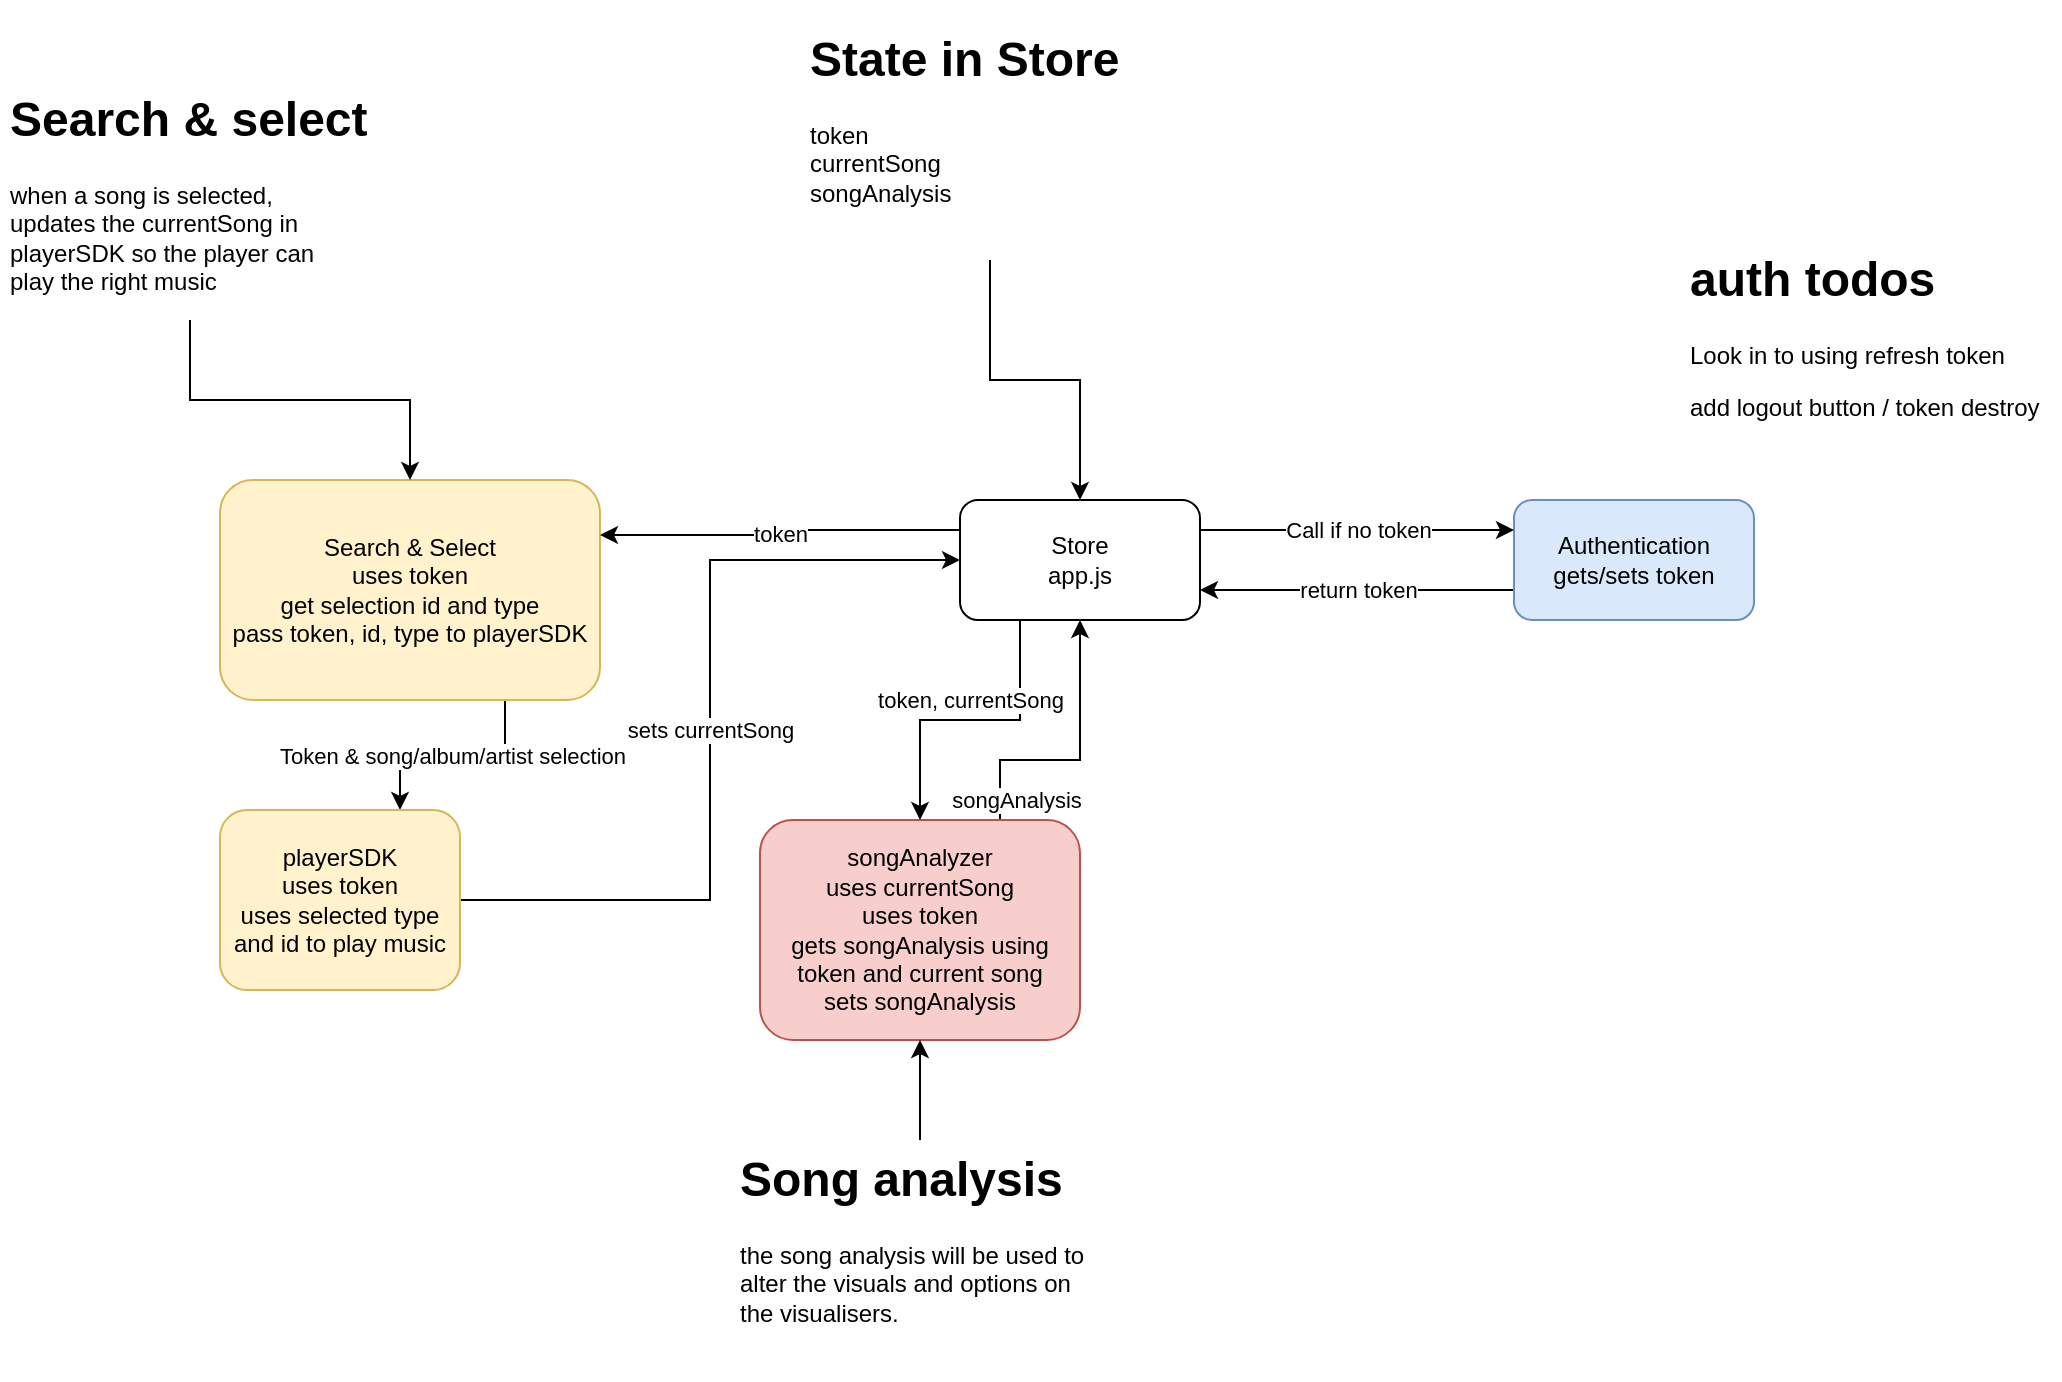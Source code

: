 <mxfile version="13.9.9" type="device"><diagram id="W4ThytaE-aFUAmgI6mxa" name="Page-1"><mxGraphModel dx="1086" dy="2135" grid="1" gridSize="10" guides="1" tooltips="1" connect="1" arrows="1" fold="1" page="1" pageScale="1" pageWidth="827" pageHeight="1169" math="0" shadow="0"><root><mxCell id="0"/><mxCell id="1" parent="0"/><mxCell id="y0AbD3Utwl0WiW5Lxmop-15" style="edgeStyle=orthogonalEdgeStyle;rounded=0;orthogonalLoop=1;jettySize=auto;html=1;" parent="1" source="y0AbD3Utwl0WiW5Lxmop-1" target="y0AbD3Utwl0WiW5Lxmop-12" edge="1"><mxGeometry relative="1" as="geometry"/></mxCell><mxCell id="y0AbD3Utwl0WiW5Lxmop-1" value="&lt;h1&gt;State in Store&lt;/h1&gt;&lt;div&gt;token&lt;/div&gt;&lt;div&gt;currentSong&lt;/div&gt;&lt;div&gt;songAnalysis&lt;/div&gt;" style="text;html=1;strokeColor=none;fillColor=none;spacing=5;spacingTop=-20;whiteSpace=wrap;overflow=hidden;rounded=0;" parent="1" vertex="1"><mxGeometry x="470" y="-40" width="190" height="120" as="geometry"/></mxCell><mxCell id="y0AbD3Utwl0WiW5Lxmop-14" value="return token" style="edgeStyle=orthogonalEdgeStyle;rounded=0;orthogonalLoop=1;jettySize=auto;html=1;exitX=0;exitY=0.75;exitDx=0;exitDy=0;entryX=1;entryY=0.75;entryDx=0;entryDy=0;" parent="1" source="y0AbD3Utwl0WiW5Lxmop-2" target="y0AbD3Utwl0WiW5Lxmop-12" edge="1"><mxGeometry relative="1" as="geometry"/></mxCell><mxCell id="y0AbD3Utwl0WiW5Lxmop-2" value="Authentication&lt;br&gt;gets/sets token" style="rounded=1;whiteSpace=wrap;html=1;fillColor=#dae8fc;strokeColor=#6c8ebf;" parent="1" vertex="1"><mxGeometry x="827" y="200" width="120" height="60" as="geometry"/></mxCell><mxCell id="y0AbD3Utwl0WiW5Lxmop-24" value="Token &amp;amp; song/album/artist selection" style="edgeStyle=orthogonalEdgeStyle;rounded=0;orthogonalLoop=1;jettySize=auto;html=1;exitX=0.75;exitY=1;exitDx=0;exitDy=0;entryX=0.75;entryY=0;entryDx=0;entryDy=0;" parent="1" source="y0AbD3Utwl0WiW5Lxmop-5" target="y0AbD3Utwl0WiW5Lxmop-8" edge="1"><mxGeometry relative="1" as="geometry"/></mxCell><mxCell id="y0AbD3Utwl0WiW5Lxmop-5" value="Search &amp;amp; Select&lt;br&gt;uses token&lt;br&gt;get selection id and type&lt;br&gt;pass token, id, type to playerSDK" style="rounded=1;whiteSpace=wrap;html=1;fillColor=#fff2cc;strokeColor=#d6b656;" parent="1" vertex="1"><mxGeometry x="180" y="190" width="190" height="110" as="geometry"/></mxCell><mxCell id="y0AbD3Utwl0WiW5Lxmop-33" value="sets currentSong" style="edgeStyle=orthogonalEdgeStyle;rounded=0;orthogonalLoop=1;jettySize=auto;html=1;entryX=0;entryY=0.5;entryDx=0;entryDy=0;" parent="1" source="y0AbD3Utwl0WiW5Lxmop-8" target="y0AbD3Utwl0WiW5Lxmop-12" edge="1"><mxGeometry relative="1" as="geometry"/></mxCell><mxCell id="y0AbD3Utwl0WiW5Lxmop-8" value="playerSDK&lt;br&gt;uses token&lt;br&gt;uses selected type and id to play music" style="rounded=1;whiteSpace=wrap;html=1;fillColor=#fff2cc;strokeColor=#d6b656;" parent="1" vertex="1"><mxGeometry x="180" y="355" width="120" height="90" as="geometry"/></mxCell><mxCell id="y0AbD3Utwl0WiW5Lxmop-29" value="songAnalysis" style="edgeStyle=orthogonalEdgeStyle;rounded=0;orthogonalLoop=1;jettySize=auto;html=1;exitX=0.75;exitY=0;exitDx=0;exitDy=0;entryX=0.5;entryY=1;entryDx=0;entryDy=0;" parent="1" source="y0AbD3Utwl0WiW5Lxmop-11" target="y0AbD3Utwl0WiW5Lxmop-12" edge="1"><mxGeometry x="-0.455" y="-20" relative="1" as="geometry"><Array as="points"><mxPoint x="570" y="330"/><mxPoint x="610" y="330"/></Array><mxPoint as="offset"/></mxGeometry></mxCell><mxCell id="y0AbD3Utwl0WiW5Lxmop-11" value="songAnalyzer&lt;br&gt;uses currentSong&lt;br&gt;uses token&lt;br&gt;gets songAnalysis using token and current song&lt;br&gt;sets songAnalysis" style="rounded=1;whiteSpace=wrap;html=1;fillColor=#f8cecc;strokeColor=#b85450;" parent="1" vertex="1"><mxGeometry x="450" y="360" width="160" height="110" as="geometry"/></mxCell><mxCell id="y0AbD3Utwl0WiW5Lxmop-13" value="Call if no token" style="edgeStyle=orthogonalEdgeStyle;rounded=0;orthogonalLoop=1;jettySize=auto;html=1;exitX=1;exitY=0.25;exitDx=0;exitDy=0;entryX=0;entryY=0.25;entryDx=0;entryDy=0;" parent="1" source="y0AbD3Utwl0WiW5Lxmop-12" target="y0AbD3Utwl0WiW5Lxmop-2" edge="1"><mxGeometry relative="1" as="geometry"/></mxCell><mxCell id="y0AbD3Utwl0WiW5Lxmop-26" value="token" style="edgeStyle=orthogonalEdgeStyle;rounded=0;orthogonalLoop=1;jettySize=auto;html=1;exitX=0;exitY=0.25;exitDx=0;exitDy=0;entryX=1;entryY=0.25;entryDx=0;entryDy=0;" parent="1" source="y0AbD3Utwl0WiW5Lxmop-12" target="y0AbD3Utwl0WiW5Lxmop-5" edge="1"><mxGeometry relative="1" as="geometry"/></mxCell><mxCell id="y0AbD3Utwl0WiW5Lxmop-27" value="token, currentSong" style="edgeStyle=orthogonalEdgeStyle;rounded=0;orthogonalLoop=1;jettySize=auto;html=1;exitX=0.25;exitY=1;exitDx=0;exitDy=0;entryX=0.5;entryY=0;entryDx=0;entryDy=0;" parent="1" source="y0AbD3Utwl0WiW5Lxmop-12" target="y0AbD3Utwl0WiW5Lxmop-11" edge="1"><mxGeometry y="-10" relative="1" as="geometry"><mxPoint x="570" y="400" as="targetPoint"/><mxPoint as="offset"/></mxGeometry></mxCell><mxCell id="y0AbD3Utwl0WiW5Lxmop-12" value="Store&lt;br&gt;app.js" style="rounded=1;whiteSpace=wrap;html=1;" parent="1" vertex="1"><mxGeometry x="550" y="200" width="120" height="60" as="geometry"/></mxCell><mxCell id="y0AbD3Utwl0WiW5Lxmop-36" style="edgeStyle=orthogonalEdgeStyle;rounded=0;orthogonalLoop=1;jettySize=auto;html=1;entryX=0.5;entryY=0;entryDx=0;entryDy=0;" parent="1" source="y0AbD3Utwl0WiW5Lxmop-23" target="y0AbD3Utwl0WiW5Lxmop-5" edge="1"><mxGeometry relative="1" as="geometry"/></mxCell><mxCell id="y0AbD3Utwl0WiW5Lxmop-23" value="&lt;h1&gt;Search &amp;amp; select&lt;/h1&gt;&lt;div&gt;when a song is selected,&lt;/div&gt;&lt;div&gt;updates the currentSong in&lt;/div&gt;&lt;div&gt;playerSDK so the player can&lt;/div&gt;&lt;div&gt;play the right music&lt;/div&gt;" style="text;html=1;strokeColor=none;fillColor=none;spacing=5;spacingTop=-20;whiteSpace=wrap;overflow=hidden;rounded=0;" parent="1" vertex="1"><mxGeometry x="70" y="-10" width="190" height="120" as="geometry"/></mxCell><mxCell id="y0AbD3Utwl0WiW5Lxmop-37" style="edgeStyle=orthogonalEdgeStyle;rounded=0;orthogonalLoop=1;jettySize=auto;html=1;" parent="1" source="y0AbD3Utwl0WiW5Lxmop-32" target="y0AbD3Utwl0WiW5Lxmop-11" edge="1"><mxGeometry relative="1" as="geometry"/></mxCell><mxCell id="y0AbD3Utwl0WiW5Lxmop-32" value="&lt;h1&gt;Song analysis&lt;/h1&gt;&lt;div&gt;the song analysis will be used to alter the visuals and options on the visualisers.&lt;/div&gt;" style="text;html=1;strokeColor=none;fillColor=none;spacing=5;spacingTop=-20;whiteSpace=wrap;overflow=hidden;rounded=0;" parent="1" vertex="1"><mxGeometry x="435" y="520" width="190" height="120" as="geometry"/></mxCell><mxCell id="y0AbD3Utwl0WiW5Lxmop-35" value="&lt;h1&gt;auth todos&lt;/h1&gt;&lt;p&gt;Look in to using refresh token&lt;/p&gt;&lt;p&gt;add logout button / token destroy&lt;/p&gt;" style="text;html=1;strokeColor=none;fillColor=none;spacing=5;spacingTop=-20;whiteSpace=wrap;overflow=hidden;rounded=0;" parent="1" vertex="1"><mxGeometry x="910" y="70" width="190" height="120" as="geometry"/></mxCell></root></mxGraphModel></diagram></mxfile>